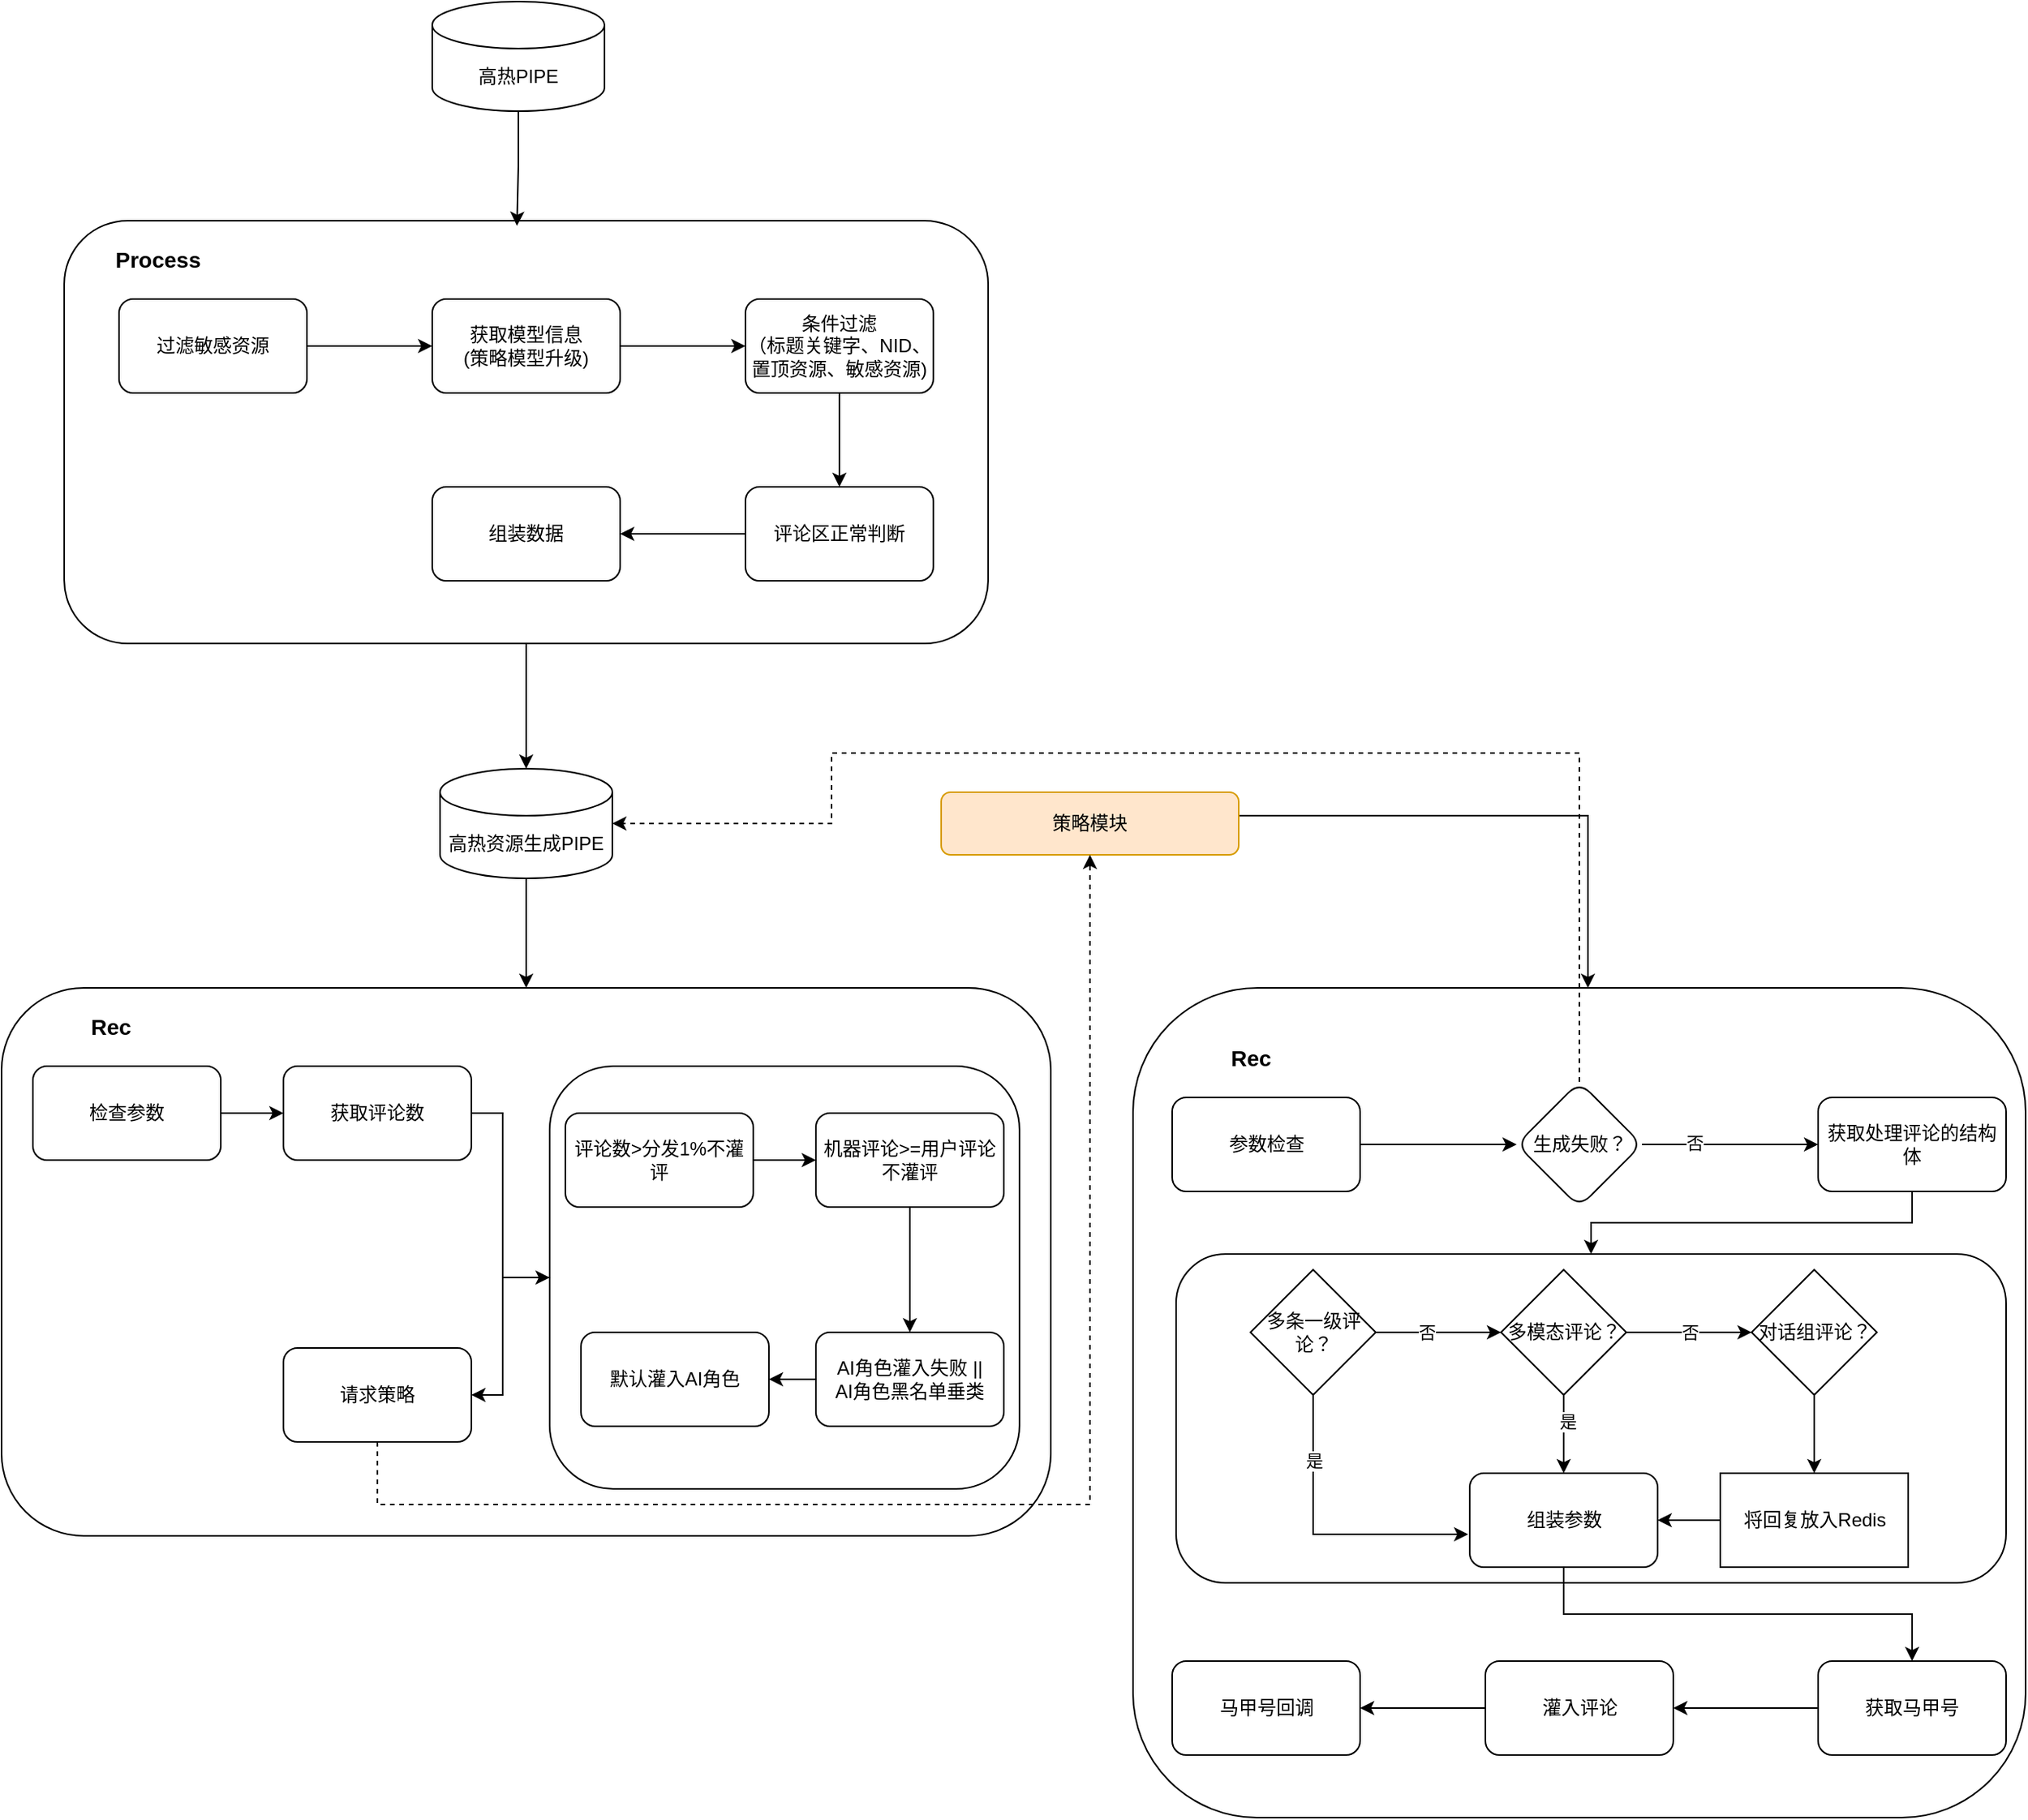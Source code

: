 <mxfile version="28.2.4">
  <diagram name="第 1 页" id="nQwPNjDB2ixt2j3xvhfY">
    <mxGraphModel dx="946" dy="610" grid="1" gridSize="10" guides="1" tooltips="1" connect="1" arrows="1" fold="1" page="1" pageScale="1" pageWidth="827" pageHeight="1169" math="0" shadow="0">
      <root>
        <mxCell id="0" />
        <mxCell id="1" parent="0" />
        <mxCell id="kMashPudIHa3zGJLMDz7-2" style="edgeStyle=orthogonalEdgeStyle;rounded=0;orthogonalLoop=1;jettySize=auto;html=1;" parent="1" source="kMashPudIHa3zGJLMDz7-3" target="kMashPudIHa3zGJLMDz7-19" edge="1">
          <mxGeometry relative="1" as="geometry" />
        </mxCell>
        <mxCell id="kMashPudIHa3zGJLMDz7-3" value="" style="rounded=1;whiteSpace=wrap;html=1;" parent="1" vertex="1">
          <mxGeometry x="540" y="560" width="590" height="270" as="geometry" />
        </mxCell>
        <mxCell id="kMashPudIHa3zGJLMDz7-4" style="edgeStyle=orthogonalEdgeStyle;rounded=0;orthogonalLoop=1;jettySize=auto;html=1;entryX=0.49;entryY=0.012;entryDx=0;entryDy=0;entryPerimeter=0;" parent="1" source="kMashPudIHa3zGJLMDz7-5" target="kMashPudIHa3zGJLMDz7-3" edge="1">
          <mxGeometry relative="1" as="geometry" />
        </mxCell>
        <mxCell id="kMashPudIHa3zGJLMDz7-5" value="高热PIPE" style="shape=cylinder3;whiteSpace=wrap;html=1;boundedLbl=1;backgroundOutline=1;size=15;" parent="1" vertex="1">
          <mxGeometry x="775" y="420" width="110" height="70" as="geometry" />
        </mxCell>
        <mxCell id="kMashPudIHa3zGJLMDz7-6" value="" style="edgeStyle=orthogonalEdgeStyle;rounded=0;orthogonalLoop=1;jettySize=auto;html=1;" parent="1" source="kMashPudIHa3zGJLMDz7-7" target="kMashPudIHa3zGJLMDz7-10" edge="1">
          <mxGeometry relative="1" as="geometry" />
        </mxCell>
        <mxCell id="kMashPudIHa3zGJLMDz7-7" value="过滤敏感资源" style="rounded=1;whiteSpace=wrap;html=1;" parent="1" vertex="1">
          <mxGeometry x="575" y="610" width="120" height="60" as="geometry" />
        </mxCell>
        <mxCell id="kMashPudIHa3zGJLMDz7-8" value="&lt;b&gt;&lt;font style=&quot;font-size: 14px;&quot;&gt;Process&lt;/font&gt;&lt;/b&gt;" style="text;html=1;align=center;verticalAlign=middle;whiteSpace=wrap;rounded=0;" parent="1" vertex="1">
          <mxGeometry x="570" y="570" width="60" height="30" as="geometry" />
        </mxCell>
        <mxCell id="kMashPudIHa3zGJLMDz7-9" value="" style="edgeStyle=orthogonalEdgeStyle;rounded=0;orthogonalLoop=1;jettySize=auto;html=1;" parent="1" source="kMashPudIHa3zGJLMDz7-10" target="kMashPudIHa3zGJLMDz7-12" edge="1">
          <mxGeometry relative="1" as="geometry" />
        </mxCell>
        <mxCell id="kMashPudIHa3zGJLMDz7-10" value="获取模型信息&lt;div&gt;(策略模型升级)&lt;/div&gt;" style="rounded=1;whiteSpace=wrap;html=1;" parent="1" vertex="1">
          <mxGeometry x="775" y="610" width="120" height="60" as="geometry" />
        </mxCell>
        <mxCell id="kMashPudIHa3zGJLMDz7-11" value="" style="edgeStyle=orthogonalEdgeStyle;rounded=0;orthogonalLoop=1;jettySize=auto;html=1;" parent="1" source="kMashPudIHa3zGJLMDz7-12" target="kMashPudIHa3zGJLMDz7-14" edge="1">
          <mxGeometry relative="1" as="geometry" />
        </mxCell>
        <mxCell id="kMashPudIHa3zGJLMDz7-12" value="条件过滤&lt;div&gt;（标题关键字、NID、置顶资源、敏感资源)&lt;/div&gt;" style="rounded=1;whiteSpace=wrap;html=1;" parent="1" vertex="1">
          <mxGeometry x="975" y="610" width="120" height="60" as="geometry" />
        </mxCell>
        <mxCell id="kMashPudIHa3zGJLMDz7-13" value="" style="edgeStyle=orthogonalEdgeStyle;rounded=0;orthogonalLoop=1;jettySize=auto;html=1;" parent="1" source="kMashPudIHa3zGJLMDz7-14" target="kMashPudIHa3zGJLMDz7-16" edge="1">
          <mxGeometry relative="1" as="geometry" />
        </mxCell>
        <mxCell id="kMashPudIHa3zGJLMDz7-14" value="评论区正常判断" style="rounded=1;whiteSpace=wrap;html=1;" parent="1" vertex="1">
          <mxGeometry x="975" y="730" width="120" height="60" as="geometry" />
        </mxCell>
        <mxCell id="kMashPudIHa3zGJLMDz7-16" value="组装数据" style="rounded=1;whiteSpace=wrap;html=1;" parent="1" vertex="1">
          <mxGeometry x="775" y="730" width="120" height="60" as="geometry" />
        </mxCell>
        <mxCell id="kMashPudIHa3zGJLMDz7-18" style="edgeStyle=orthogonalEdgeStyle;rounded=0;orthogonalLoop=1;jettySize=auto;html=1;entryX=0.5;entryY=0;entryDx=0;entryDy=0;" parent="1" source="kMashPudIHa3zGJLMDz7-19" target="kMashPudIHa3zGJLMDz7-28" edge="1">
          <mxGeometry relative="1" as="geometry" />
        </mxCell>
        <mxCell id="kMashPudIHa3zGJLMDz7-19" value="高热资源生成PIPE" style="shape=cylinder3;whiteSpace=wrap;html=1;boundedLbl=1;backgroundOutline=1;size=15;" parent="1" vertex="1">
          <mxGeometry x="780" y="910" width="110" height="70" as="geometry" />
        </mxCell>
        <mxCell id="kMashPudIHa3zGJLMDz7-28" value="" style="rounded=1;whiteSpace=wrap;html=1;" parent="1" vertex="1">
          <mxGeometry x="500" y="1050" width="670" height="350" as="geometry" />
        </mxCell>
        <mxCell id="kMashPudIHa3zGJLMDz7-31" value="&lt;span style=&quot;font-size: 14px;&quot;&gt;&lt;b&gt;Rec&lt;/b&gt;&lt;/span&gt;" style="text;html=1;align=center;verticalAlign=middle;whiteSpace=wrap;rounded=0;" parent="1" vertex="1">
          <mxGeometry x="540" y="1060" width="60" height="30" as="geometry" />
        </mxCell>
        <mxCell id="kMashPudIHa3zGJLMDz7-67" value="" style="edgeStyle=orthogonalEdgeStyle;rounded=0;orthogonalLoop=1;jettySize=auto;html=1;" parent="1" source="kMashPudIHa3zGJLMDz7-33" target="kMashPudIHa3zGJLMDz7-66" edge="1">
          <mxGeometry relative="1" as="geometry" />
        </mxCell>
        <mxCell id="kMashPudIHa3zGJLMDz7-33" value="检查参数" style="rounded=1;whiteSpace=wrap;html=1;" parent="1" vertex="1">
          <mxGeometry x="520" y="1100" width="120" height="60" as="geometry" />
        </mxCell>
        <mxCell id="kMashPudIHa3zGJLMDz7-40" style="edgeStyle=orthogonalEdgeStyle;rounded=0;orthogonalLoop=1;jettySize=auto;html=1;" parent="1" source="kMashPudIHa3zGJLMDz7-41" target="kMashPudIHa3zGJLMDz7-43" edge="1">
          <mxGeometry relative="1" as="geometry">
            <Array as="points">
              <mxPoint x="1513" y="940" />
            </Array>
          </mxGeometry>
        </mxCell>
        <mxCell id="kMashPudIHa3zGJLMDz7-41" value="策略模块" style="rounded=1;whiteSpace=wrap;html=1;fillColor=#ffe6cc;strokeColor=#d79b00;" parent="1" vertex="1">
          <mxGeometry x="1100" y="925" width="190" height="40" as="geometry" />
        </mxCell>
        <mxCell id="kMashPudIHa3zGJLMDz7-43" value="" style="rounded=1;whiteSpace=wrap;html=1;" parent="1" vertex="1">
          <mxGeometry x="1222.5" y="1050" width="570" height="530" as="geometry" />
        </mxCell>
        <mxCell id="kMashPudIHa3zGJLMDz7-44" value="" style="edgeStyle=orthogonalEdgeStyle;rounded=0;orthogonalLoop=1;jettySize=auto;html=1;" parent="1" source="kMashPudIHa3zGJLMDz7-45" target="kMashPudIHa3zGJLMDz7-64" edge="1">
          <mxGeometry relative="1" as="geometry" />
        </mxCell>
        <mxCell id="kMashPudIHa3zGJLMDz7-45" value="参数检查" style="rounded=1;whiteSpace=wrap;html=1;" parent="1" vertex="1">
          <mxGeometry x="1247.5" y="1120" width="120" height="60" as="geometry" />
        </mxCell>
        <mxCell id="kMashPudIHa3zGJLMDz7-46" value="&lt;span style=&quot;font-size: 14px;&quot;&gt;&lt;b&gt;Rec&lt;/b&gt;&lt;/span&gt;" style="text;html=1;align=center;verticalAlign=middle;whiteSpace=wrap;rounded=0;" parent="1" vertex="1">
          <mxGeometry x="1267.5" y="1080" width="60" height="30" as="geometry" />
        </mxCell>
        <mxCell id="DMQkobbJnesbNFpQhK0D-3" value="" style="edgeStyle=orthogonalEdgeStyle;rounded=0;orthogonalLoop=1;jettySize=auto;html=1;" edge="1" parent="1" source="kMashPudIHa3zGJLMDz7-48" target="DMQkobbJnesbNFpQhK0D-2">
          <mxGeometry relative="1" as="geometry" />
        </mxCell>
        <mxCell id="kMashPudIHa3zGJLMDz7-48" value="获取处理评论的结构体" style="rounded=1;whiteSpace=wrap;html=1;" parent="1" vertex="1">
          <mxGeometry x="1660" y="1120" width="120" height="60" as="geometry" />
        </mxCell>
        <mxCell id="kMashPudIHa3zGJLMDz7-49" value="" style="edgeStyle=orthogonalEdgeStyle;rounded=0;orthogonalLoop=1;jettySize=auto;html=1;" parent="1" source="kMashPudIHa3zGJLMDz7-50" target="kMashPudIHa3zGJLMDz7-52" edge="1">
          <mxGeometry relative="1" as="geometry" />
        </mxCell>
        <mxCell id="kMashPudIHa3zGJLMDz7-50" value="获取马甲号" style="rounded=1;whiteSpace=wrap;html=1;" parent="1" vertex="1">
          <mxGeometry x="1660" y="1480" width="120" height="60" as="geometry" />
        </mxCell>
        <mxCell id="kMashPudIHa3zGJLMDz7-51" value="" style="edgeStyle=orthogonalEdgeStyle;rounded=0;orthogonalLoop=1;jettySize=auto;html=1;" parent="1" source="kMashPudIHa3zGJLMDz7-52" target="kMashPudIHa3zGJLMDz7-53" edge="1">
          <mxGeometry relative="1" as="geometry" />
        </mxCell>
        <mxCell id="kMashPudIHa3zGJLMDz7-52" value="灌入评论" style="rounded=1;whiteSpace=wrap;html=1;" parent="1" vertex="1">
          <mxGeometry x="1447.5" y="1480" width="120" height="60" as="geometry" />
        </mxCell>
        <mxCell id="kMashPudIHa3zGJLMDz7-53" value="马甲号回调" style="rounded=1;whiteSpace=wrap;html=1;" parent="1" vertex="1">
          <mxGeometry x="1247.5" y="1480" width="120" height="60" as="geometry" />
        </mxCell>
        <mxCell id="kMashPudIHa3zGJLMDz7-62" value="" style="edgeStyle=orthogonalEdgeStyle;rounded=0;orthogonalLoop=1;jettySize=auto;html=1;" parent="1" source="kMashPudIHa3zGJLMDz7-64" target="kMashPudIHa3zGJLMDz7-48" edge="1">
          <mxGeometry relative="1" as="geometry" />
        </mxCell>
        <mxCell id="kMashPudIHa3zGJLMDz7-63" value="否" style="edgeLabel;html=1;align=center;verticalAlign=middle;resizable=0;points=[];" parent="kMashPudIHa3zGJLMDz7-62" vertex="1" connectable="0">
          <mxGeometry x="-0.404" y="1" relative="1" as="geometry">
            <mxPoint as="offset" />
          </mxGeometry>
        </mxCell>
        <mxCell id="kMashPudIHa3zGJLMDz7-64" value="生成失败？" style="rhombus;whiteSpace=wrap;html=1;rounded=1;" parent="1" vertex="1">
          <mxGeometry x="1467.5" y="1110" width="80" height="80" as="geometry" />
        </mxCell>
        <mxCell id="kMashPudIHa3zGJLMDz7-69" value="" style="edgeStyle=orthogonalEdgeStyle;rounded=0;orthogonalLoop=1;jettySize=auto;html=1;" parent="1" source="kMashPudIHa3zGJLMDz7-66" target="kMashPudIHa3zGJLMDz7-68" edge="1">
          <mxGeometry relative="1" as="geometry">
            <Array as="points">
              <mxPoint x="820" y="1130" />
              <mxPoint x="820" y="1235" />
            </Array>
          </mxGeometry>
        </mxCell>
        <mxCell id="kMashPudIHa3zGJLMDz7-66" value="获取评论数" style="rounded=1;whiteSpace=wrap;html=1;" parent="1" vertex="1">
          <mxGeometry x="680" y="1100" width="120" height="60" as="geometry" />
        </mxCell>
        <mxCell id="kMashPudIHa3zGJLMDz7-78" style="edgeStyle=orthogonalEdgeStyle;rounded=0;orthogonalLoop=1;jettySize=auto;html=1;entryX=1;entryY=0.5;entryDx=0;entryDy=0;" parent="1" source="kMashPudIHa3zGJLMDz7-68" target="kMashPudIHa3zGJLMDz7-77" edge="1">
          <mxGeometry relative="1" as="geometry">
            <Array as="points">
              <mxPoint x="820" y="1235" />
              <mxPoint x="820" y="1310" />
            </Array>
          </mxGeometry>
        </mxCell>
        <mxCell id="kMashPudIHa3zGJLMDz7-68" value="" style="rounded=1;whiteSpace=wrap;html=1;" parent="1" vertex="1">
          <mxGeometry x="850" y="1100" width="300" height="270" as="geometry" />
        </mxCell>
        <mxCell id="kMashPudIHa3zGJLMDz7-72" value="" style="edgeStyle=orthogonalEdgeStyle;rounded=0;orthogonalLoop=1;jettySize=auto;html=1;" parent="1" source="kMashPudIHa3zGJLMDz7-70" target="kMashPudIHa3zGJLMDz7-71" edge="1">
          <mxGeometry relative="1" as="geometry" />
        </mxCell>
        <mxCell id="kMashPudIHa3zGJLMDz7-70" value="评论数&amp;gt;分发1%不灌评" style="rounded=1;whiteSpace=wrap;html=1;" parent="1" vertex="1">
          <mxGeometry x="860" y="1130" width="120" height="60" as="geometry" />
        </mxCell>
        <mxCell id="kMashPudIHa3zGJLMDz7-74" value="" style="edgeStyle=orthogonalEdgeStyle;rounded=0;orthogonalLoop=1;jettySize=auto;html=1;" parent="1" source="kMashPudIHa3zGJLMDz7-71" target="kMashPudIHa3zGJLMDz7-73" edge="1">
          <mxGeometry relative="1" as="geometry" />
        </mxCell>
        <mxCell id="kMashPudIHa3zGJLMDz7-71" value="机器评论&amp;gt;=用户评论不灌评" style="rounded=1;whiteSpace=wrap;html=1;" parent="1" vertex="1">
          <mxGeometry x="1020" y="1130" width="120" height="60" as="geometry" />
        </mxCell>
        <mxCell id="kMashPudIHa3zGJLMDz7-76" value="" style="edgeStyle=orthogonalEdgeStyle;rounded=0;orthogonalLoop=1;jettySize=auto;html=1;" parent="1" source="kMashPudIHa3zGJLMDz7-73" target="kMashPudIHa3zGJLMDz7-75" edge="1">
          <mxGeometry relative="1" as="geometry" />
        </mxCell>
        <mxCell id="kMashPudIHa3zGJLMDz7-73" value="AI角色灌入失败 ||&lt;div&gt;AI角色黑名单垂类&lt;/div&gt;" style="rounded=1;whiteSpace=wrap;html=1;" parent="1" vertex="1">
          <mxGeometry x="1020" y="1270" width="120" height="60" as="geometry" />
        </mxCell>
        <mxCell id="kMashPudIHa3zGJLMDz7-75" value="默认灌入AI角色" style="rounded=1;whiteSpace=wrap;html=1;" parent="1" vertex="1">
          <mxGeometry x="870" y="1270" width="120" height="60" as="geometry" />
        </mxCell>
        <mxCell id="kMashPudIHa3zGJLMDz7-79" style="edgeStyle=orthogonalEdgeStyle;rounded=0;orthogonalLoop=1;jettySize=auto;html=1;entryX=0.5;entryY=1;entryDx=0;entryDy=0;dashed=1;" parent="1" source="kMashPudIHa3zGJLMDz7-77" target="kMashPudIHa3zGJLMDz7-41" edge="1">
          <mxGeometry relative="1" as="geometry">
            <Array as="points">
              <mxPoint x="740" y="1380" />
              <mxPoint x="1195" y="1380" />
            </Array>
          </mxGeometry>
        </mxCell>
        <mxCell id="kMashPudIHa3zGJLMDz7-77" value="请求策略" style="rounded=1;whiteSpace=wrap;html=1;" parent="1" vertex="1">
          <mxGeometry x="680" y="1280" width="120" height="60" as="geometry" />
        </mxCell>
        <mxCell id="DMQkobbJnesbNFpQhK0D-1" style="edgeStyle=orthogonalEdgeStyle;rounded=0;orthogonalLoop=1;jettySize=auto;html=1;entryX=1;entryY=0.5;entryDx=0;entryDy=0;entryPerimeter=0;dashed=1;" edge="1" parent="1" source="kMashPudIHa3zGJLMDz7-64" target="kMashPudIHa3zGJLMDz7-19">
          <mxGeometry relative="1" as="geometry">
            <Array as="points">
              <mxPoint x="1508" y="900" />
              <mxPoint x="1030" y="900" />
              <mxPoint x="1030" y="945" />
            </Array>
          </mxGeometry>
        </mxCell>
        <mxCell id="DMQkobbJnesbNFpQhK0D-2" value="" style="rounded=1;whiteSpace=wrap;html=1;" vertex="1" parent="1">
          <mxGeometry x="1250" y="1220" width="530" height="210" as="geometry" />
        </mxCell>
        <mxCell id="DMQkobbJnesbNFpQhK0D-9" value="" style="edgeStyle=orthogonalEdgeStyle;rounded=0;orthogonalLoop=1;jettySize=auto;html=1;" edge="1" parent="1" source="DMQkobbJnesbNFpQhK0D-5" target="DMQkobbJnesbNFpQhK0D-8">
          <mxGeometry relative="1" as="geometry" />
        </mxCell>
        <mxCell id="DMQkobbJnesbNFpQhK0D-12" value="否" style="edgeLabel;html=1;align=center;verticalAlign=middle;resizable=0;points=[];" vertex="1" connectable="0" parent="DMQkobbJnesbNFpQhK0D-9">
          <mxGeometry x="-0.2" relative="1" as="geometry">
            <mxPoint as="offset" />
          </mxGeometry>
        </mxCell>
        <mxCell id="DMQkobbJnesbNFpQhK0D-5" value="多条一级评论？" style="rhombus;whiteSpace=wrap;html=1;" vertex="1" parent="1">
          <mxGeometry x="1297.5" y="1230" width="80" height="80" as="geometry" />
        </mxCell>
        <mxCell id="DMQkobbJnesbNFpQhK0D-15" style="edgeStyle=orthogonalEdgeStyle;rounded=0;orthogonalLoop=1;jettySize=auto;html=1;" edge="1" parent="1" source="DMQkobbJnesbNFpQhK0D-8" target="DMQkobbJnesbNFpQhK0D-13">
          <mxGeometry relative="1" as="geometry" />
        </mxCell>
        <mxCell id="DMQkobbJnesbNFpQhK0D-17" value="是" style="edgeLabel;html=1;align=center;verticalAlign=middle;resizable=0;points=[];" vertex="1" connectable="0" parent="DMQkobbJnesbNFpQhK0D-15">
          <mxGeometry x="-0.32" y="2" relative="1" as="geometry">
            <mxPoint as="offset" />
          </mxGeometry>
        </mxCell>
        <mxCell id="DMQkobbJnesbNFpQhK0D-19" value="否" style="edgeStyle=orthogonalEdgeStyle;rounded=0;orthogonalLoop=1;jettySize=auto;html=1;" edge="1" parent="1" source="DMQkobbJnesbNFpQhK0D-8" target="DMQkobbJnesbNFpQhK0D-18">
          <mxGeometry relative="1" as="geometry" />
        </mxCell>
        <mxCell id="DMQkobbJnesbNFpQhK0D-8" value="多模态评论？" style="rhombus;whiteSpace=wrap;html=1;" vertex="1" parent="1">
          <mxGeometry x="1457.5" y="1230" width="80" height="80" as="geometry" />
        </mxCell>
        <mxCell id="DMQkobbJnesbNFpQhK0D-23" style="edgeStyle=orthogonalEdgeStyle;rounded=0;orthogonalLoop=1;jettySize=auto;html=1;entryX=0.5;entryY=0;entryDx=0;entryDy=0;" edge="1" parent="1" source="DMQkobbJnesbNFpQhK0D-13" target="kMashPudIHa3zGJLMDz7-50">
          <mxGeometry relative="1" as="geometry">
            <Array as="points">
              <mxPoint x="1498" y="1450" />
              <mxPoint x="1720" y="1450" />
            </Array>
          </mxGeometry>
        </mxCell>
        <mxCell id="DMQkobbJnesbNFpQhK0D-13" value="组装参数" style="rounded=1;whiteSpace=wrap;html=1;" vertex="1" parent="1">
          <mxGeometry x="1437.5" y="1360" width="120" height="60" as="geometry" />
        </mxCell>
        <mxCell id="DMQkobbJnesbNFpQhK0D-14" style="edgeStyle=orthogonalEdgeStyle;rounded=0;orthogonalLoop=1;jettySize=auto;html=1;entryX=-0.008;entryY=0.65;entryDx=0;entryDy=0;entryPerimeter=0;" edge="1" parent="1" source="DMQkobbJnesbNFpQhK0D-5" target="DMQkobbJnesbNFpQhK0D-13">
          <mxGeometry relative="1" as="geometry">
            <Array as="points">
              <mxPoint x="1337.5" y="1399" />
            </Array>
          </mxGeometry>
        </mxCell>
        <mxCell id="DMQkobbJnesbNFpQhK0D-16" value="是" style="edgeLabel;html=1;align=center;verticalAlign=middle;resizable=0;points=[];" vertex="1" connectable="0" parent="DMQkobbJnesbNFpQhK0D-14">
          <mxGeometry x="-0.553" relative="1" as="geometry">
            <mxPoint as="offset" />
          </mxGeometry>
        </mxCell>
        <mxCell id="DMQkobbJnesbNFpQhK0D-21" value="" style="edgeStyle=orthogonalEdgeStyle;rounded=0;orthogonalLoop=1;jettySize=auto;html=1;" edge="1" parent="1" source="DMQkobbJnesbNFpQhK0D-18" target="DMQkobbJnesbNFpQhK0D-20">
          <mxGeometry relative="1" as="geometry" />
        </mxCell>
        <mxCell id="DMQkobbJnesbNFpQhK0D-18" value="对话组评论？" style="rhombus;whiteSpace=wrap;html=1;" vertex="1" parent="1">
          <mxGeometry x="1617.5" y="1230" width="80" height="80" as="geometry" />
        </mxCell>
        <mxCell id="DMQkobbJnesbNFpQhK0D-22" style="edgeStyle=orthogonalEdgeStyle;rounded=0;orthogonalLoop=1;jettySize=auto;html=1;" edge="1" parent="1" source="DMQkobbJnesbNFpQhK0D-20" target="DMQkobbJnesbNFpQhK0D-13">
          <mxGeometry relative="1" as="geometry" />
        </mxCell>
        <mxCell id="DMQkobbJnesbNFpQhK0D-20" value="将回复放入Redis" style="whiteSpace=wrap;html=1;" vertex="1" parent="1">
          <mxGeometry x="1597.5" y="1360" width="120" height="60" as="geometry" />
        </mxCell>
      </root>
    </mxGraphModel>
  </diagram>
</mxfile>
